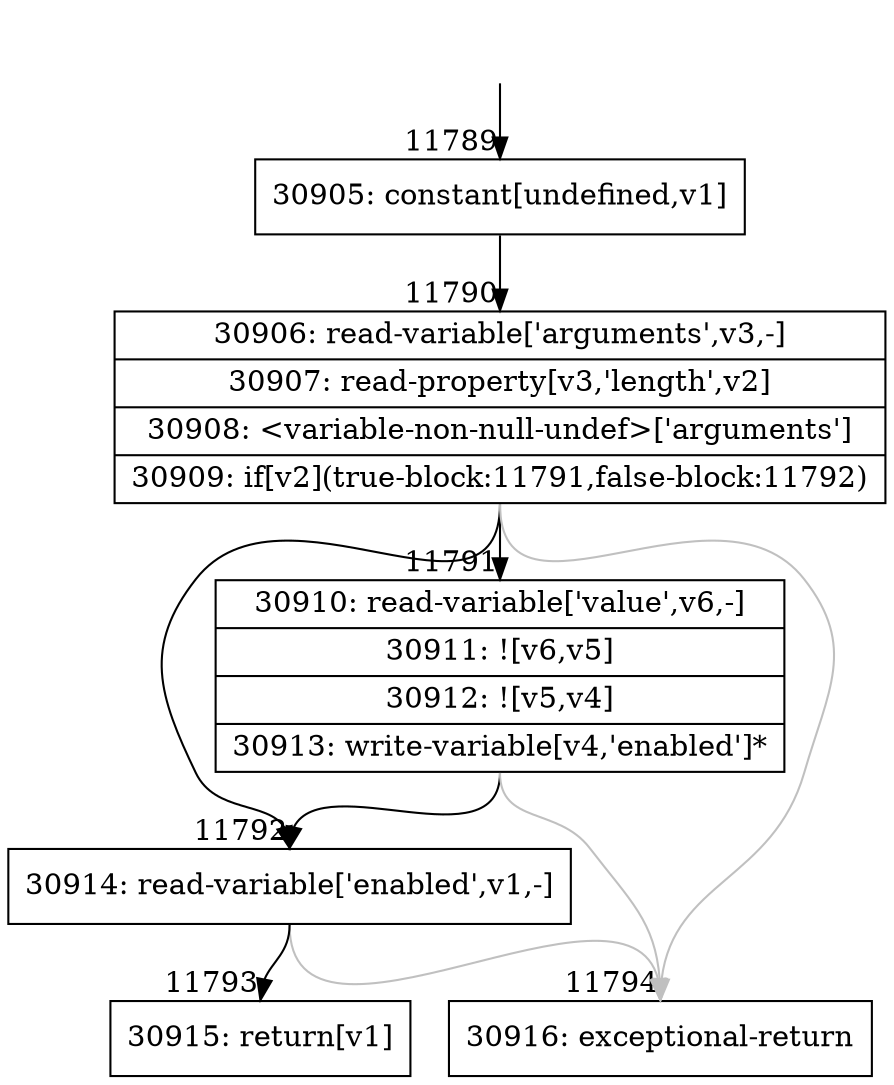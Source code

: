 digraph {
rankdir="TD"
BB_entry912[shape=none,label=""];
BB_entry912 -> BB11789 [tailport=s, headport=n, headlabel="    11789"]
BB11789 [shape=record label="{30905: constant[undefined,v1]}" ] 
BB11789 -> BB11790 [tailport=s, headport=n, headlabel="      11790"]
BB11790 [shape=record label="{30906: read-variable['arguments',v3,-]|30907: read-property[v3,'length',v2]|30908: \<variable-non-null-undef\>['arguments']|30909: if[v2](true-block:11791,false-block:11792)}" ] 
BB11790 -> BB11791 [tailport=s, headport=n, headlabel="      11791"]
BB11790 -> BB11792 [tailport=s, headport=n, headlabel="      11792"]
BB11790 -> BB11794 [tailport=s, headport=n, color=gray, headlabel="      11794"]
BB11791 [shape=record label="{30910: read-variable['value',v6,-]|30911: ![v6,v5]|30912: ![v5,v4]|30913: write-variable[v4,'enabled']*}" ] 
BB11791 -> BB11792 [tailport=s, headport=n]
BB11791 -> BB11794 [tailport=s, headport=n, color=gray]
BB11792 [shape=record label="{30914: read-variable['enabled',v1,-]}" ] 
BB11792 -> BB11793 [tailport=s, headport=n, headlabel="      11793"]
BB11792 -> BB11794 [tailport=s, headport=n, color=gray]
BB11793 [shape=record label="{30915: return[v1]}" ] 
BB11794 [shape=record label="{30916: exceptional-return}" ] 
//#$~ 17004
}
